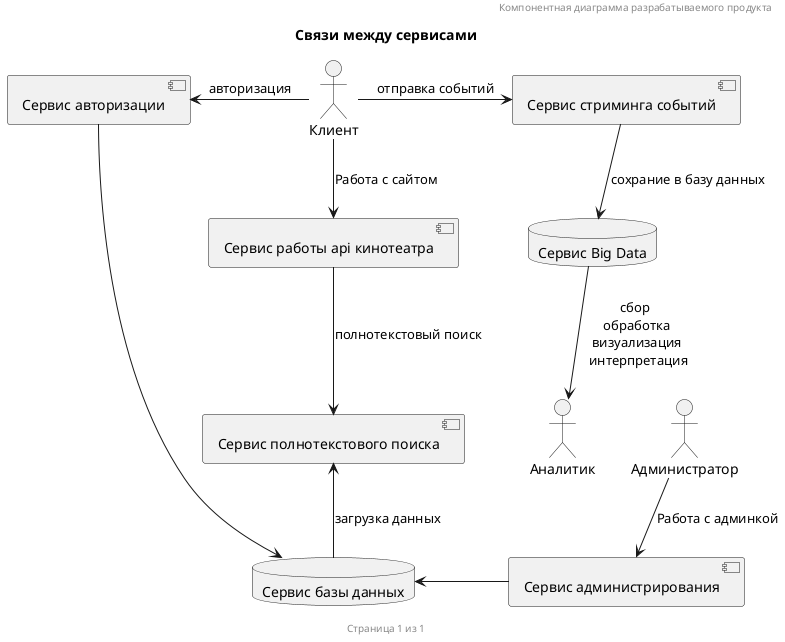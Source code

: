 @startuml

skinparam backgroundColor white
skinparam componentStyle uml2

header Компонентная диаграмма разрабатываемого продукта
title Связи между сервисами
footer Страница 1 из 1

actor Клиент
actor Администратор
actor Аналитик

component Admin as "Сервис администрирования"
component Auth as "Сервис авторизации"
component Etl as "Сервис полнотекстового поиска"
component  Practix as "Сервис работы api кинотеатра"
component Kafka as "Сервис стриминга событий"
database Clickhouse as "Сервис Big Data"
database Postgres as "Сервис базы данных"

Клиент -down-> Practix: Работа с сайтом
Клиент -left-> Auth: авторизация
Администратор -down-> Admin: Работа с админкой

Practix -down-> Etl: полнотекстовый поиск
Etl <-down- Postgres: загрузка данных
Auth -down-> Postgres
Admin -left-> Postgres

Клиент -right-> Kafka: отправка событий
Kafka -down-> Clickhouse: сохрание в базу данных
Clickhouse -down-> Аналитик : сбор \n обработка \n визуализация \n интерпретация

@enduml
